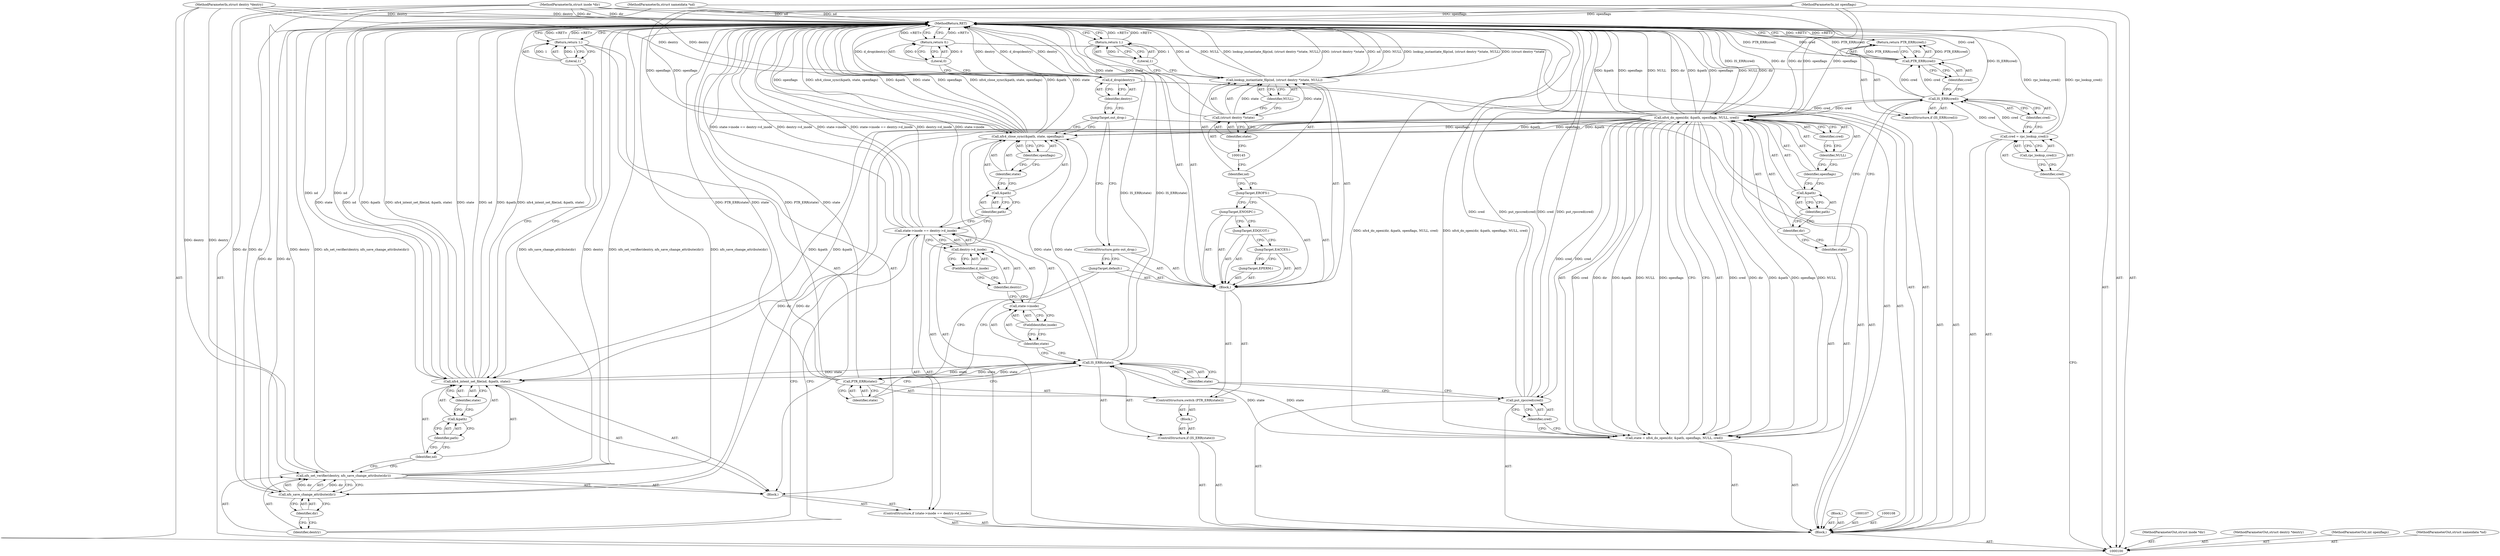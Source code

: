 digraph "1_linux_dc0b027dfadfcb8a5504f7d8052754bf8d501ab9_16" {
"1000182" [label="(MethodReturn,RET)"];
"1000101" [label="(MethodParameterIn,struct inode *dir)"];
"1000270" [label="(MethodParameterOut,struct inode *dir)"];
"1000102" [label="(MethodParameterIn,struct dentry *dentry)"];
"1000271" [label="(MethodParameterOut,struct dentry *dentry)"];
"1000103" [label="(MethodParameterIn,int openflags)"];
"1000272" [label="(MethodParameterOut,int openflags)"];
"1000104" [label="(MethodParameterIn,struct nameidata *nd)"];
"1000273" [label="(MethodParameterOut,struct nameidata *nd)"];
"1000109" [label="(Call,cred = rpc_lookup_cred())"];
"1000110" [label="(Identifier,cred)"];
"1000111" [label="(Call,rpc_lookup_cred())"];
"1000114" [label="(Identifier,cred)"];
"1000112" [label="(ControlStructure,if (IS_ERR(cred)))"];
"1000113" [label="(Call,IS_ERR(cred))"];
"1000116" [label="(Call,PTR_ERR(cred))"];
"1000117" [label="(Identifier,cred)"];
"1000115" [label="(Return,return PTR_ERR(cred);)"];
"1000118" [label="(Call,state = nfs4_do_open(dir, &path, openflags, NULL, cred))"];
"1000119" [label="(Identifier,state)"];
"1000121" [label="(Identifier,dir)"];
"1000122" [label="(Call,&path)"];
"1000123" [label="(Identifier,path)"];
"1000124" [label="(Identifier,openflags)"];
"1000125" [label="(Identifier,NULL)"];
"1000126" [label="(Identifier,cred)"];
"1000120" [label="(Call,nfs4_do_open(dir, &path, openflags, NULL, cred))"];
"1000128" [label="(Identifier,cred)"];
"1000127" [label="(Call,put_rpccred(cred))"];
"1000131" [label="(Identifier,state)"];
"1000129" [label="(ControlStructure,if (IS_ERR(state)))"];
"1000132" [label="(Block,)"];
"1000130" [label="(Call,IS_ERR(state))"];
"1000134" [label="(Call,PTR_ERR(state))"];
"1000135" [label="(Identifier,state)"];
"1000136" [label="(Block,)"];
"1000133" [label="(ControlStructure,switch (PTR_ERR(state)))"];
"1000137" [label="(JumpTarget,EPERM:)"];
"1000138" [label="(JumpTarget,EACCES:)"];
"1000139" [label="(JumpTarget,EDQUOT:)"];
"1000105" [label="(Block,)"];
"1000140" [label="(JumpTarget,ENOSPC:)"];
"1000141" [label="(JumpTarget,EROFS:)"];
"1000143" [label="(Identifier,nd)"];
"1000144" [label="(Call,(struct dentry *)state)"];
"1000142" [label="(Call,lookup_instantiate_filp(nd, (struct dentry *)state, NULL))"];
"1000146" [label="(Identifier,state)"];
"1000147" [label="(Identifier,NULL)"];
"1000149" [label="(Literal,1)"];
"1000148" [label="(Return,return 1;)"];
"1000150" [label="(JumpTarget,default:)"];
"1000151" [label="(ControlStructure,goto out_drop;)"];
"1000156" [label="(FieldIdentifier,inode)"];
"1000152" [label="(ControlStructure,if (state->inode == dentry->d_inode))"];
"1000157" [label="(Call,dentry->d_inode)"];
"1000158" [label="(Identifier,dentry)"];
"1000159" [label="(FieldIdentifier,d_inode)"];
"1000160" [label="(Block,)"];
"1000153" [label="(Call,state->inode == dentry->d_inode)"];
"1000154" [label="(Call,state->inode)"];
"1000155" [label="(Identifier,state)"];
"1000162" [label="(Identifier,dentry)"];
"1000163" [label="(Call,nfs_save_change_attribute(dir))"];
"1000161" [label="(Call,nfs_set_verifier(dentry, nfs_save_change_attribute(dir)))"];
"1000164" [label="(Identifier,dir)"];
"1000106" [label="(Block,)"];
"1000165" [label="(Call,nfs4_intent_set_file(nd, &path, state))"];
"1000166" [label="(Identifier,nd)"];
"1000167" [label="(Call,&path)"];
"1000168" [label="(Identifier,path)"];
"1000169" [label="(Identifier,state)"];
"1000171" [label="(Literal,1)"];
"1000170" [label="(Return,return 1;)"];
"1000172" [label="(Call,nfs4_close_sync(&path, state, openflags))"];
"1000173" [label="(Call,&path)"];
"1000174" [label="(Identifier,path)"];
"1000175" [label="(Identifier,state)"];
"1000176" [label="(Identifier,openflags)"];
"1000177" [label="(JumpTarget,out_drop:)"];
"1000178" [label="(Call,d_drop(dentry))"];
"1000179" [label="(Identifier,dentry)"];
"1000180" [label="(Return,return 0;)"];
"1000181" [label="(Literal,0)"];
"1000182" -> "1000100"  [label="AST: "];
"1000182" -> "1000115"  [label="CFG: "];
"1000182" -> "1000148"  [label="CFG: "];
"1000182" -> "1000170"  [label="CFG: "];
"1000182" -> "1000180"  [label="CFG: "];
"1000148" -> "1000182"  [label="DDG: <RET>"];
"1000170" -> "1000182"  [label="DDG: <RET>"];
"1000115" -> "1000182"  [label="DDG: <RET>"];
"1000120" -> "1000182"  [label="DDG: NULL"];
"1000120" -> "1000182"  [label="DDG: dir"];
"1000120" -> "1000182"  [label="DDG: &path"];
"1000120" -> "1000182"  [label="DDG: openflags"];
"1000165" -> "1000182"  [label="DDG: state"];
"1000165" -> "1000182"  [label="DDG: nd"];
"1000165" -> "1000182"  [label="DDG: &path"];
"1000165" -> "1000182"  [label="DDG: nfs4_intent_set_file(nd, &path, state)"];
"1000153" -> "1000182"  [label="DDG: dentry->d_inode"];
"1000153" -> "1000182"  [label="DDG: state->inode"];
"1000153" -> "1000182"  [label="DDG: state->inode == dentry->d_inode"];
"1000172" -> "1000182"  [label="DDG: openflags"];
"1000172" -> "1000182"  [label="DDG: nfs4_close_sync(&path, state, openflags)"];
"1000172" -> "1000182"  [label="DDG: &path"];
"1000172" -> "1000182"  [label="DDG: state"];
"1000102" -> "1000182"  [label="DDG: dentry"];
"1000127" -> "1000182"  [label="DDG: cred"];
"1000127" -> "1000182"  [label="DDG: put_rpccred(cred)"];
"1000178" -> "1000182"  [label="DDG: d_drop(dentry)"];
"1000178" -> "1000182"  [label="DDG: dentry"];
"1000116" -> "1000182"  [label="DDG: cred"];
"1000116" -> "1000182"  [label="DDG: PTR_ERR(cred)"];
"1000130" -> "1000182"  [label="DDG: IS_ERR(state)"];
"1000163" -> "1000182"  [label="DDG: dir"];
"1000142" -> "1000182"  [label="DDG: lookup_instantiate_filp(nd, (struct dentry *)state, NULL)"];
"1000142" -> "1000182"  [label="DDG: (struct dentry *)state"];
"1000142" -> "1000182"  [label="DDG: nd"];
"1000142" -> "1000182"  [label="DDG: NULL"];
"1000104" -> "1000182"  [label="DDG: nd"];
"1000103" -> "1000182"  [label="DDG: openflags"];
"1000134" -> "1000182"  [label="DDG: PTR_ERR(state)"];
"1000134" -> "1000182"  [label="DDG: state"];
"1000113" -> "1000182"  [label="DDG: IS_ERR(cred)"];
"1000101" -> "1000182"  [label="DDG: dir"];
"1000118" -> "1000182"  [label="DDG: nfs4_do_open(dir, &path, openflags, NULL, cred)"];
"1000161" -> "1000182"  [label="DDG: nfs_save_change_attribute(dir)"];
"1000161" -> "1000182"  [label="DDG: dentry"];
"1000161" -> "1000182"  [label="DDG: nfs_set_verifier(dentry, nfs_save_change_attribute(dir))"];
"1000144" -> "1000182"  [label="DDG: state"];
"1000109" -> "1000182"  [label="DDG: rpc_lookup_cred()"];
"1000180" -> "1000182"  [label="DDG: <RET>"];
"1000101" -> "1000100"  [label="AST: "];
"1000101" -> "1000182"  [label="DDG: dir"];
"1000101" -> "1000120"  [label="DDG: dir"];
"1000101" -> "1000163"  [label="DDG: dir"];
"1000270" -> "1000100"  [label="AST: "];
"1000102" -> "1000100"  [label="AST: "];
"1000102" -> "1000182"  [label="DDG: dentry"];
"1000102" -> "1000161"  [label="DDG: dentry"];
"1000102" -> "1000178"  [label="DDG: dentry"];
"1000271" -> "1000100"  [label="AST: "];
"1000103" -> "1000100"  [label="AST: "];
"1000103" -> "1000182"  [label="DDG: openflags"];
"1000103" -> "1000120"  [label="DDG: openflags"];
"1000103" -> "1000172"  [label="DDG: openflags"];
"1000272" -> "1000100"  [label="AST: "];
"1000104" -> "1000100"  [label="AST: "];
"1000104" -> "1000182"  [label="DDG: nd"];
"1000104" -> "1000165"  [label="DDG: nd"];
"1000273" -> "1000100"  [label="AST: "];
"1000109" -> "1000105"  [label="AST: "];
"1000109" -> "1000111"  [label="CFG: "];
"1000110" -> "1000109"  [label="AST: "];
"1000111" -> "1000109"  [label="AST: "];
"1000114" -> "1000109"  [label="CFG: "];
"1000109" -> "1000182"  [label="DDG: rpc_lookup_cred()"];
"1000109" -> "1000113"  [label="DDG: cred"];
"1000110" -> "1000109"  [label="AST: "];
"1000110" -> "1000100"  [label="CFG: "];
"1000111" -> "1000110"  [label="CFG: "];
"1000111" -> "1000109"  [label="AST: "];
"1000111" -> "1000110"  [label="CFG: "];
"1000109" -> "1000111"  [label="CFG: "];
"1000114" -> "1000113"  [label="AST: "];
"1000114" -> "1000109"  [label="CFG: "];
"1000113" -> "1000114"  [label="CFG: "];
"1000112" -> "1000105"  [label="AST: "];
"1000113" -> "1000112"  [label="AST: "];
"1000115" -> "1000112"  [label="AST: "];
"1000113" -> "1000112"  [label="AST: "];
"1000113" -> "1000114"  [label="CFG: "];
"1000114" -> "1000113"  [label="AST: "];
"1000117" -> "1000113"  [label="CFG: "];
"1000119" -> "1000113"  [label="CFG: "];
"1000113" -> "1000182"  [label="DDG: IS_ERR(cred)"];
"1000109" -> "1000113"  [label="DDG: cred"];
"1000113" -> "1000116"  [label="DDG: cred"];
"1000113" -> "1000120"  [label="DDG: cred"];
"1000116" -> "1000115"  [label="AST: "];
"1000116" -> "1000117"  [label="CFG: "];
"1000117" -> "1000116"  [label="AST: "];
"1000115" -> "1000116"  [label="CFG: "];
"1000116" -> "1000182"  [label="DDG: cred"];
"1000116" -> "1000182"  [label="DDG: PTR_ERR(cred)"];
"1000116" -> "1000115"  [label="DDG: PTR_ERR(cred)"];
"1000113" -> "1000116"  [label="DDG: cred"];
"1000117" -> "1000116"  [label="AST: "];
"1000117" -> "1000113"  [label="CFG: "];
"1000116" -> "1000117"  [label="CFG: "];
"1000115" -> "1000112"  [label="AST: "];
"1000115" -> "1000116"  [label="CFG: "];
"1000116" -> "1000115"  [label="AST: "];
"1000182" -> "1000115"  [label="CFG: "];
"1000115" -> "1000182"  [label="DDG: <RET>"];
"1000116" -> "1000115"  [label="DDG: PTR_ERR(cred)"];
"1000118" -> "1000105"  [label="AST: "];
"1000118" -> "1000120"  [label="CFG: "];
"1000119" -> "1000118"  [label="AST: "];
"1000120" -> "1000118"  [label="AST: "];
"1000128" -> "1000118"  [label="CFG: "];
"1000118" -> "1000182"  [label="DDG: nfs4_do_open(dir, &path, openflags, NULL, cred)"];
"1000120" -> "1000118"  [label="DDG: cred"];
"1000120" -> "1000118"  [label="DDG: dir"];
"1000120" -> "1000118"  [label="DDG: &path"];
"1000120" -> "1000118"  [label="DDG: openflags"];
"1000120" -> "1000118"  [label="DDG: NULL"];
"1000118" -> "1000130"  [label="DDG: state"];
"1000119" -> "1000118"  [label="AST: "];
"1000119" -> "1000113"  [label="CFG: "];
"1000121" -> "1000119"  [label="CFG: "];
"1000121" -> "1000120"  [label="AST: "];
"1000121" -> "1000119"  [label="CFG: "];
"1000123" -> "1000121"  [label="CFG: "];
"1000122" -> "1000120"  [label="AST: "];
"1000122" -> "1000123"  [label="CFG: "];
"1000123" -> "1000122"  [label="AST: "];
"1000124" -> "1000122"  [label="CFG: "];
"1000123" -> "1000122"  [label="AST: "];
"1000123" -> "1000121"  [label="CFG: "];
"1000122" -> "1000123"  [label="CFG: "];
"1000124" -> "1000120"  [label="AST: "];
"1000124" -> "1000122"  [label="CFG: "];
"1000125" -> "1000124"  [label="CFG: "];
"1000125" -> "1000120"  [label="AST: "];
"1000125" -> "1000124"  [label="CFG: "];
"1000126" -> "1000125"  [label="CFG: "];
"1000126" -> "1000120"  [label="AST: "];
"1000126" -> "1000125"  [label="CFG: "];
"1000120" -> "1000126"  [label="CFG: "];
"1000120" -> "1000118"  [label="AST: "];
"1000120" -> "1000126"  [label="CFG: "];
"1000121" -> "1000120"  [label="AST: "];
"1000122" -> "1000120"  [label="AST: "];
"1000124" -> "1000120"  [label="AST: "];
"1000125" -> "1000120"  [label="AST: "];
"1000126" -> "1000120"  [label="AST: "];
"1000118" -> "1000120"  [label="CFG: "];
"1000120" -> "1000182"  [label="DDG: NULL"];
"1000120" -> "1000182"  [label="DDG: dir"];
"1000120" -> "1000182"  [label="DDG: &path"];
"1000120" -> "1000182"  [label="DDG: openflags"];
"1000120" -> "1000118"  [label="DDG: cred"];
"1000120" -> "1000118"  [label="DDG: dir"];
"1000120" -> "1000118"  [label="DDG: &path"];
"1000120" -> "1000118"  [label="DDG: openflags"];
"1000120" -> "1000118"  [label="DDG: NULL"];
"1000101" -> "1000120"  [label="DDG: dir"];
"1000103" -> "1000120"  [label="DDG: openflags"];
"1000113" -> "1000120"  [label="DDG: cred"];
"1000120" -> "1000127"  [label="DDG: cred"];
"1000120" -> "1000163"  [label="DDG: dir"];
"1000120" -> "1000165"  [label="DDG: &path"];
"1000120" -> "1000172"  [label="DDG: &path"];
"1000120" -> "1000172"  [label="DDG: openflags"];
"1000128" -> "1000127"  [label="AST: "];
"1000128" -> "1000118"  [label="CFG: "];
"1000127" -> "1000128"  [label="CFG: "];
"1000127" -> "1000105"  [label="AST: "];
"1000127" -> "1000128"  [label="CFG: "];
"1000128" -> "1000127"  [label="AST: "];
"1000131" -> "1000127"  [label="CFG: "];
"1000127" -> "1000182"  [label="DDG: cred"];
"1000127" -> "1000182"  [label="DDG: put_rpccred(cred)"];
"1000120" -> "1000127"  [label="DDG: cred"];
"1000131" -> "1000130"  [label="AST: "];
"1000131" -> "1000127"  [label="CFG: "];
"1000130" -> "1000131"  [label="CFG: "];
"1000129" -> "1000105"  [label="AST: "];
"1000130" -> "1000129"  [label="AST: "];
"1000132" -> "1000129"  [label="AST: "];
"1000132" -> "1000129"  [label="AST: "];
"1000133" -> "1000132"  [label="AST: "];
"1000130" -> "1000129"  [label="AST: "];
"1000130" -> "1000131"  [label="CFG: "];
"1000131" -> "1000130"  [label="AST: "];
"1000135" -> "1000130"  [label="CFG: "];
"1000155" -> "1000130"  [label="CFG: "];
"1000130" -> "1000182"  [label="DDG: IS_ERR(state)"];
"1000118" -> "1000130"  [label="DDG: state"];
"1000130" -> "1000134"  [label="DDG: state"];
"1000130" -> "1000165"  [label="DDG: state"];
"1000130" -> "1000172"  [label="DDG: state"];
"1000134" -> "1000133"  [label="AST: "];
"1000134" -> "1000135"  [label="CFG: "];
"1000135" -> "1000134"  [label="AST: "];
"1000150" -> "1000134"  [label="CFG: "];
"1000134" -> "1000182"  [label="DDG: PTR_ERR(state)"];
"1000134" -> "1000182"  [label="DDG: state"];
"1000130" -> "1000134"  [label="DDG: state"];
"1000135" -> "1000134"  [label="AST: "];
"1000135" -> "1000130"  [label="CFG: "];
"1000134" -> "1000135"  [label="CFG: "];
"1000136" -> "1000133"  [label="AST: "];
"1000137" -> "1000136"  [label="AST: "];
"1000138" -> "1000136"  [label="AST: "];
"1000139" -> "1000136"  [label="AST: "];
"1000140" -> "1000136"  [label="AST: "];
"1000141" -> "1000136"  [label="AST: "];
"1000142" -> "1000136"  [label="AST: "];
"1000148" -> "1000136"  [label="AST: "];
"1000150" -> "1000136"  [label="AST: "];
"1000151" -> "1000136"  [label="AST: "];
"1000133" -> "1000132"  [label="AST: "];
"1000134" -> "1000133"  [label="AST: "];
"1000136" -> "1000133"  [label="AST: "];
"1000137" -> "1000136"  [label="AST: "];
"1000138" -> "1000137"  [label="CFG: "];
"1000138" -> "1000136"  [label="AST: "];
"1000138" -> "1000137"  [label="CFG: "];
"1000139" -> "1000138"  [label="CFG: "];
"1000139" -> "1000136"  [label="AST: "];
"1000139" -> "1000138"  [label="CFG: "];
"1000140" -> "1000139"  [label="CFG: "];
"1000105" -> "1000100"  [label="AST: "];
"1000106" -> "1000105"  [label="AST: "];
"1000107" -> "1000105"  [label="AST: "];
"1000108" -> "1000105"  [label="AST: "];
"1000109" -> "1000105"  [label="AST: "];
"1000112" -> "1000105"  [label="AST: "];
"1000118" -> "1000105"  [label="AST: "];
"1000127" -> "1000105"  [label="AST: "];
"1000129" -> "1000105"  [label="AST: "];
"1000152" -> "1000105"  [label="AST: "];
"1000172" -> "1000105"  [label="AST: "];
"1000177" -> "1000105"  [label="AST: "];
"1000178" -> "1000105"  [label="AST: "];
"1000180" -> "1000105"  [label="AST: "];
"1000140" -> "1000136"  [label="AST: "];
"1000140" -> "1000139"  [label="CFG: "];
"1000141" -> "1000140"  [label="CFG: "];
"1000141" -> "1000136"  [label="AST: "];
"1000141" -> "1000140"  [label="CFG: "];
"1000143" -> "1000141"  [label="CFG: "];
"1000143" -> "1000142"  [label="AST: "];
"1000143" -> "1000141"  [label="CFG: "];
"1000145" -> "1000143"  [label="CFG: "];
"1000144" -> "1000142"  [label="AST: "];
"1000144" -> "1000146"  [label="CFG: "];
"1000145" -> "1000144"  [label="AST: "];
"1000146" -> "1000144"  [label="AST: "];
"1000147" -> "1000144"  [label="CFG: "];
"1000144" -> "1000182"  [label="DDG: state"];
"1000144" -> "1000142"  [label="DDG: state"];
"1000142" -> "1000136"  [label="AST: "];
"1000142" -> "1000147"  [label="CFG: "];
"1000143" -> "1000142"  [label="AST: "];
"1000144" -> "1000142"  [label="AST: "];
"1000147" -> "1000142"  [label="AST: "];
"1000149" -> "1000142"  [label="CFG: "];
"1000142" -> "1000182"  [label="DDG: lookup_instantiate_filp(nd, (struct dentry *)state, NULL)"];
"1000142" -> "1000182"  [label="DDG: (struct dentry *)state"];
"1000142" -> "1000182"  [label="DDG: nd"];
"1000142" -> "1000182"  [label="DDG: NULL"];
"1000144" -> "1000142"  [label="DDG: state"];
"1000146" -> "1000144"  [label="AST: "];
"1000146" -> "1000145"  [label="CFG: "];
"1000144" -> "1000146"  [label="CFG: "];
"1000147" -> "1000142"  [label="AST: "];
"1000147" -> "1000144"  [label="CFG: "];
"1000142" -> "1000147"  [label="CFG: "];
"1000149" -> "1000148"  [label="AST: "];
"1000149" -> "1000142"  [label="CFG: "];
"1000148" -> "1000149"  [label="CFG: "];
"1000149" -> "1000148"  [label="DDG: 1"];
"1000148" -> "1000136"  [label="AST: "];
"1000148" -> "1000149"  [label="CFG: "];
"1000149" -> "1000148"  [label="AST: "];
"1000182" -> "1000148"  [label="CFG: "];
"1000148" -> "1000182"  [label="DDG: <RET>"];
"1000149" -> "1000148"  [label="DDG: 1"];
"1000150" -> "1000136"  [label="AST: "];
"1000150" -> "1000134"  [label="CFG: "];
"1000151" -> "1000150"  [label="CFG: "];
"1000151" -> "1000136"  [label="AST: "];
"1000151" -> "1000150"  [label="CFG: "];
"1000177" -> "1000151"  [label="CFG: "];
"1000156" -> "1000154"  [label="AST: "];
"1000156" -> "1000155"  [label="CFG: "];
"1000154" -> "1000156"  [label="CFG: "];
"1000152" -> "1000105"  [label="AST: "];
"1000153" -> "1000152"  [label="AST: "];
"1000160" -> "1000152"  [label="AST: "];
"1000157" -> "1000153"  [label="AST: "];
"1000157" -> "1000159"  [label="CFG: "];
"1000158" -> "1000157"  [label="AST: "];
"1000159" -> "1000157"  [label="AST: "];
"1000153" -> "1000157"  [label="CFG: "];
"1000158" -> "1000157"  [label="AST: "];
"1000158" -> "1000154"  [label="CFG: "];
"1000159" -> "1000158"  [label="CFG: "];
"1000159" -> "1000157"  [label="AST: "];
"1000159" -> "1000158"  [label="CFG: "];
"1000157" -> "1000159"  [label="CFG: "];
"1000160" -> "1000152"  [label="AST: "];
"1000161" -> "1000160"  [label="AST: "];
"1000165" -> "1000160"  [label="AST: "];
"1000170" -> "1000160"  [label="AST: "];
"1000153" -> "1000152"  [label="AST: "];
"1000153" -> "1000157"  [label="CFG: "];
"1000154" -> "1000153"  [label="AST: "];
"1000157" -> "1000153"  [label="AST: "];
"1000162" -> "1000153"  [label="CFG: "];
"1000174" -> "1000153"  [label="CFG: "];
"1000153" -> "1000182"  [label="DDG: dentry->d_inode"];
"1000153" -> "1000182"  [label="DDG: state->inode"];
"1000153" -> "1000182"  [label="DDG: state->inode == dentry->d_inode"];
"1000154" -> "1000153"  [label="AST: "];
"1000154" -> "1000156"  [label="CFG: "];
"1000155" -> "1000154"  [label="AST: "];
"1000156" -> "1000154"  [label="AST: "];
"1000158" -> "1000154"  [label="CFG: "];
"1000155" -> "1000154"  [label="AST: "];
"1000155" -> "1000130"  [label="CFG: "];
"1000156" -> "1000155"  [label="CFG: "];
"1000162" -> "1000161"  [label="AST: "];
"1000162" -> "1000153"  [label="CFG: "];
"1000164" -> "1000162"  [label="CFG: "];
"1000163" -> "1000161"  [label="AST: "];
"1000163" -> "1000164"  [label="CFG: "];
"1000164" -> "1000163"  [label="AST: "];
"1000161" -> "1000163"  [label="CFG: "];
"1000163" -> "1000182"  [label="DDG: dir"];
"1000163" -> "1000161"  [label="DDG: dir"];
"1000120" -> "1000163"  [label="DDG: dir"];
"1000101" -> "1000163"  [label="DDG: dir"];
"1000161" -> "1000160"  [label="AST: "];
"1000161" -> "1000163"  [label="CFG: "];
"1000162" -> "1000161"  [label="AST: "];
"1000163" -> "1000161"  [label="AST: "];
"1000166" -> "1000161"  [label="CFG: "];
"1000161" -> "1000182"  [label="DDG: nfs_save_change_attribute(dir)"];
"1000161" -> "1000182"  [label="DDG: dentry"];
"1000161" -> "1000182"  [label="DDG: nfs_set_verifier(dentry, nfs_save_change_attribute(dir))"];
"1000102" -> "1000161"  [label="DDG: dentry"];
"1000163" -> "1000161"  [label="DDG: dir"];
"1000164" -> "1000163"  [label="AST: "];
"1000164" -> "1000162"  [label="CFG: "];
"1000163" -> "1000164"  [label="CFG: "];
"1000106" -> "1000105"  [label="AST: "];
"1000165" -> "1000160"  [label="AST: "];
"1000165" -> "1000169"  [label="CFG: "];
"1000166" -> "1000165"  [label="AST: "];
"1000167" -> "1000165"  [label="AST: "];
"1000169" -> "1000165"  [label="AST: "];
"1000171" -> "1000165"  [label="CFG: "];
"1000165" -> "1000182"  [label="DDG: state"];
"1000165" -> "1000182"  [label="DDG: nd"];
"1000165" -> "1000182"  [label="DDG: &path"];
"1000165" -> "1000182"  [label="DDG: nfs4_intent_set_file(nd, &path, state)"];
"1000104" -> "1000165"  [label="DDG: nd"];
"1000120" -> "1000165"  [label="DDG: &path"];
"1000130" -> "1000165"  [label="DDG: state"];
"1000166" -> "1000165"  [label="AST: "];
"1000166" -> "1000161"  [label="CFG: "];
"1000168" -> "1000166"  [label="CFG: "];
"1000167" -> "1000165"  [label="AST: "];
"1000167" -> "1000168"  [label="CFG: "];
"1000168" -> "1000167"  [label="AST: "];
"1000169" -> "1000167"  [label="CFG: "];
"1000168" -> "1000167"  [label="AST: "];
"1000168" -> "1000166"  [label="CFG: "];
"1000167" -> "1000168"  [label="CFG: "];
"1000169" -> "1000165"  [label="AST: "];
"1000169" -> "1000167"  [label="CFG: "];
"1000165" -> "1000169"  [label="CFG: "];
"1000171" -> "1000170"  [label="AST: "];
"1000171" -> "1000165"  [label="CFG: "];
"1000170" -> "1000171"  [label="CFG: "];
"1000171" -> "1000170"  [label="DDG: 1"];
"1000170" -> "1000160"  [label="AST: "];
"1000170" -> "1000171"  [label="CFG: "];
"1000171" -> "1000170"  [label="AST: "];
"1000182" -> "1000170"  [label="CFG: "];
"1000170" -> "1000182"  [label="DDG: <RET>"];
"1000171" -> "1000170"  [label="DDG: 1"];
"1000172" -> "1000105"  [label="AST: "];
"1000172" -> "1000176"  [label="CFG: "];
"1000173" -> "1000172"  [label="AST: "];
"1000175" -> "1000172"  [label="AST: "];
"1000176" -> "1000172"  [label="AST: "];
"1000177" -> "1000172"  [label="CFG: "];
"1000172" -> "1000182"  [label="DDG: openflags"];
"1000172" -> "1000182"  [label="DDG: nfs4_close_sync(&path, state, openflags)"];
"1000172" -> "1000182"  [label="DDG: &path"];
"1000172" -> "1000182"  [label="DDG: state"];
"1000120" -> "1000172"  [label="DDG: &path"];
"1000120" -> "1000172"  [label="DDG: openflags"];
"1000130" -> "1000172"  [label="DDG: state"];
"1000103" -> "1000172"  [label="DDG: openflags"];
"1000173" -> "1000172"  [label="AST: "];
"1000173" -> "1000174"  [label="CFG: "];
"1000174" -> "1000173"  [label="AST: "];
"1000175" -> "1000173"  [label="CFG: "];
"1000174" -> "1000173"  [label="AST: "];
"1000174" -> "1000153"  [label="CFG: "];
"1000173" -> "1000174"  [label="CFG: "];
"1000175" -> "1000172"  [label="AST: "];
"1000175" -> "1000173"  [label="CFG: "];
"1000176" -> "1000175"  [label="CFG: "];
"1000176" -> "1000172"  [label="AST: "];
"1000176" -> "1000175"  [label="CFG: "];
"1000172" -> "1000176"  [label="CFG: "];
"1000177" -> "1000105"  [label="AST: "];
"1000177" -> "1000172"  [label="CFG: "];
"1000177" -> "1000151"  [label="CFG: "];
"1000179" -> "1000177"  [label="CFG: "];
"1000178" -> "1000105"  [label="AST: "];
"1000178" -> "1000179"  [label="CFG: "];
"1000179" -> "1000178"  [label="AST: "];
"1000181" -> "1000178"  [label="CFG: "];
"1000178" -> "1000182"  [label="DDG: d_drop(dentry)"];
"1000178" -> "1000182"  [label="DDG: dentry"];
"1000102" -> "1000178"  [label="DDG: dentry"];
"1000179" -> "1000178"  [label="AST: "];
"1000179" -> "1000177"  [label="CFG: "];
"1000178" -> "1000179"  [label="CFG: "];
"1000180" -> "1000105"  [label="AST: "];
"1000180" -> "1000181"  [label="CFG: "];
"1000181" -> "1000180"  [label="AST: "];
"1000182" -> "1000180"  [label="CFG: "];
"1000180" -> "1000182"  [label="DDG: <RET>"];
"1000181" -> "1000180"  [label="DDG: 0"];
"1000181" -> "1000180"  [label="AST: "];
"1000181" -> "1000178"  [label="CFG: "];
"1000180" -> "1000181"  [label="CFG: "];
"1000181" -> "1000180"  [label="DDG: 0"];
}
